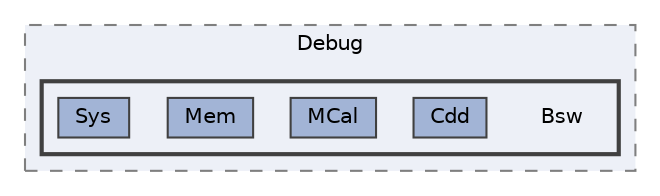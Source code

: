 digraph "Project/avProj/Debug/Bsw"
{
 // LATEX_PDF_SIZE
  bgcolor="transparent";
  edge [fontname=Helvetica,fontsize=10,labelfontname=Helvetica,labelfontsize=10];
  node [fontname=Helvetica,fontsize=10,shape=box,height=0.2,width=0.4];
  compound=true
  subgraph clusterdir_456d82b32ea7f4b7d661dc1c47a1b748 {
    graph [ bgcolor="#edf0f7", pencolor="grey50", label="Debug", fontname=Helvetica,fontsize=10 style="filled,dashed", URL="dir_456d82b32ea7f4b7d661dc1c47a1b748.html",tooltip=""]
  subgraph clusterdir_4d065d367c039c51466bd28454d71bbc {
    graph [ bgcolor="#edf0f7", pencolor="grey25", label="", fontname=Helvetica,fontsize=10 style="filled,bold", URL="dir_4d065d367c039c51466bd28454d71bbc.html",tooltip=""]
    dir_4d065d367c039c51466bd28454d71bbc [shape=plaintext, label="Bsw"];
  dir_2d145e78eda1fca62b41a159051313ce [label="Cdd", fillcolor="#a2b4d6", color="grey25", style="filled", URL="dir_2d145e78eda1fca62b41a159051313ce.html",tooltip=""];
  dir_628b26c1b94761953be3f6416446fe5c [label="MCal", fillcolor="#a2b4d6", color="grey25", style="filled", URL="dir_628b26c1b94761953be3f6416446fe5c.html",tooltip=""];
  dir_9db78438501622fbb1c0212e3e32ba60 [label="Mem", fillcolor="#a2b4d6", color="grey25", style="filled", URL="dir_9db78438501622fbb1c0212e3e32ba60.html",tooltip=""];
  dir_c81c4830ab7a514da852855872a9c4ec [label="Sys", fillcolor="#a2b4d6", color="grey25", style="filled", URL="dir_c81c4830ab7a514da852855872a9c4ec.html",tooltip=""];
  }
  }
}
